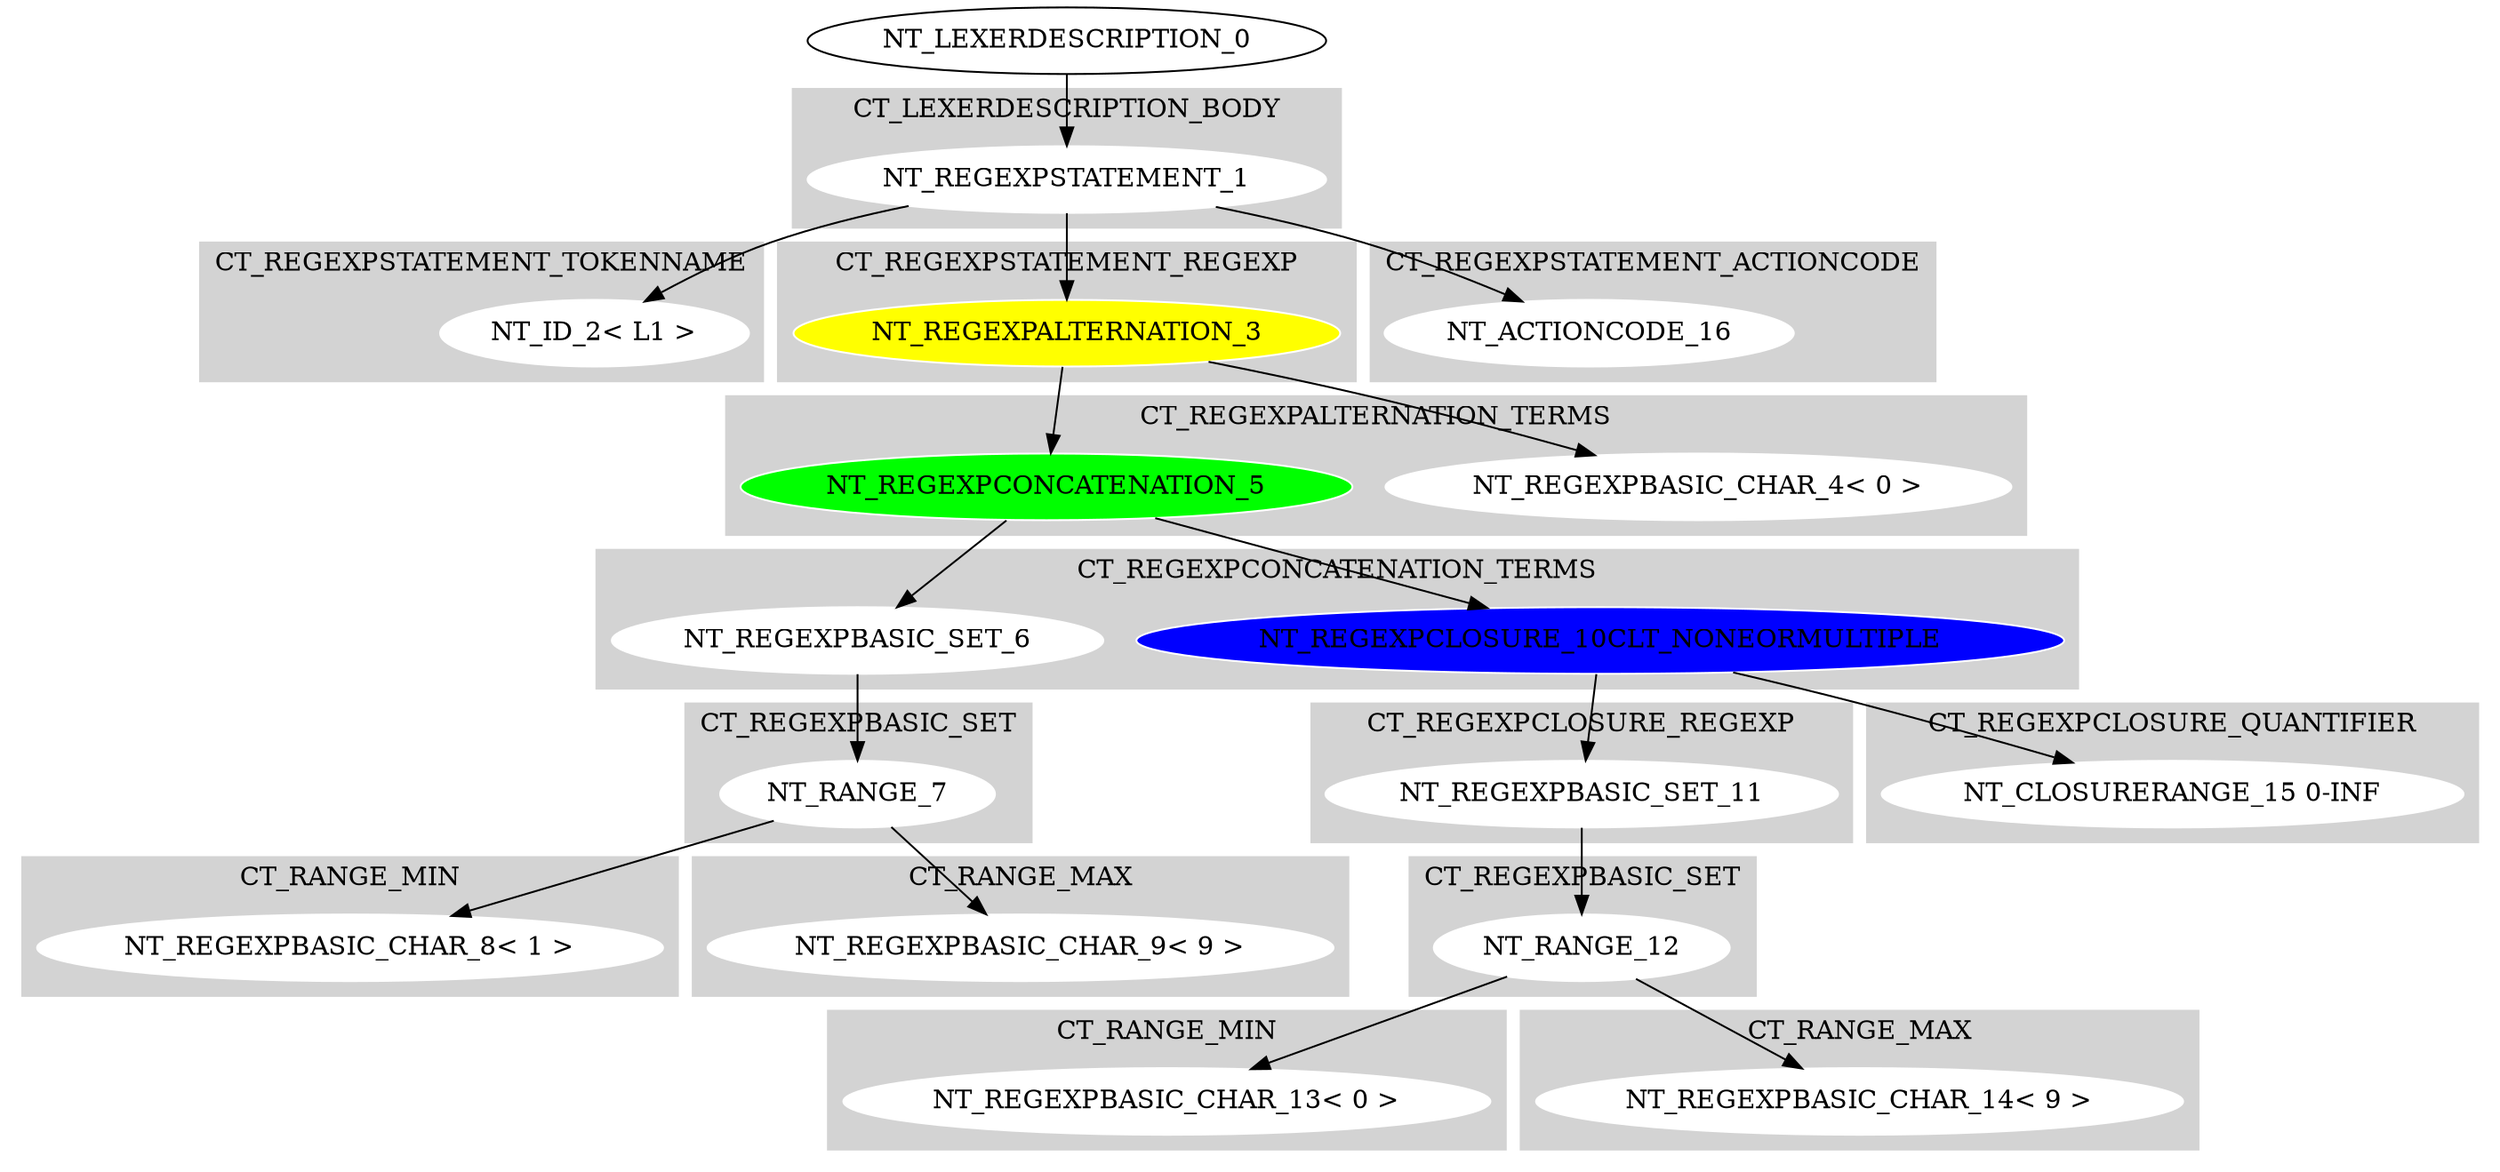 digraph {

subgraph cluster0 {
 node [style=filled,color=white];
 style=filled;
 color=lightgrey;
 label = "CT_LEXERDESCRIPTION_BODY";

"NT_REGEXPSTATEMENT_1"
}
"NT_LEXERDESCRIPTION_0"->"NT_REGEXPSTATEMENT_1"
subgraph cluster1 {
 node [style=filled,color=white];
 style=filled;
 color=lightgrey;
 label = "CT_REGEXPSTATEMENT_TOKENNAME";

"NT_ID_2< L1 >"
}
subgraph cluster2 {
 node [style=filled,color=white];
 style=filled;
 color=lightgrey;
 label = "CT_REGEXPSTATEMENT_REGEXP";

"NT_REGEXPALTERNATION_3"
 [fillcolor = yellow]
}
subgraph cluster3 {
 node [style=filled,color=white];
 style=filled;
 color=lightgrey;
 label = "CT_REGEXPSTATEMENT_ACTIONCODE";

"NT_ACTIONCODE_16"
}
subgraph cluster4 {
 node [style=filled,color=white];
 style=filled;
 color=lightgrey;
 label = "CT_REGEXPSTATEMENT_TOKENNAME";

}
"NT_REGEXPSTATEMENT_1"->"NT_ID_2< L1 >"
"NT_REGEXPSTATEMENT_1"->"NT_REGEXPALTERNATION_3"
subgraph cluster5 {
 node [style=filled,color=white];
 style=filled;
 color=lightgrey;
 label = "CT_REGEXPALTERNATION_TERMS";

"NT_REGEXPBASIC_CHAR_4< 0 >"
"NT_REGEXPCONCATENATION_5"
 [fillcolor = green]}
"NT_REGEXPALTERNATION_3"->"NT_REGEXPBASIC_CHAR_4< 0 >"
"NT_REGEXPALTERNATION_3"->"NT_REGEXPCONCATENATION_5"
subgraph cluster6 {
 node [style=filled,color=white];
 style=filled;
 color=lightgrey;
 label = "CT_REGEXPCONCATENATION_TERMS";

"NT_REGEXPBASIC_SET_6"
"NT_REGEXPCLOSURE_10CLT_NONEORMULTIPLE"
 [fillcolor = blue]
}
"NT_REGEXPCONCATENATION_5"->"NT_REGEXPBASIC_SET_6"
subgraph cluster7 {
 node [style=filled,color=white];
 style=filled;
 color=lightgrey;
 label = "CT_REGEXPBASIC_SET";

"NT_RANGE_7"
}
"NT_REGEXPBASIC_SET_6"->"NT_RANGE_7"
subgraph cluster8 {
 node [style=filled,color=white];
 style=filled;
 color=lightgrey;
 label = "CT_RANGE_MIN";

"NT_REGEXPBASIC_CHAR_8< 1 >"
}
subgraph cluster9 {
 node [style=filled,color=white];
 style=filled;
 color=lightgrey;
 label = "CT_RANGE_MAX";

"NT_REGEXPBASIC_CHAR_9< 9 >"
}
"NT_RANGE_7"->"NT_REGEXPBASIC_CHAR_8< 1 >"
"NT_RANGE_7"->"NT_REGEXPBASIC_CHAR_9< 9 >"
"NT_REGEXPCONCATENATION_5"->"NT_REGEXPCLOSURE_10CLT_NONEORMULTIPLE"
subgraph cluster10 {
 node [style=filled,color=white];
 style=filled;
 color=lightgrey;
 label = "CT_REGEXPCLOSURE_REGEXP";

"NT_REGEXPBASIC_SET_11"
}
subgraph cluster11 {
 node [style=filled,color=white];
 style=filled;
 color=lightgrey;
 label = "CT_REGEXPCLOSURE_QUANTIFIER";

"NT_CLOSURERANGE_15 0-INF"
}
"NT_REGEXPCLOSURE_10CLT_NONEORMULTIPLE"->"NT_REGEXPBASIC_SET_11"
subgraph cluster12 {
 node [style=filled,color=white];
 style=filled;
 color=lightgrey;
 label = "CT_REGEXPBASIC_SET";

"NT_RANGE_12"
}
"NT_REGEXPBASIC_SET_11"->"NT_RANGE_12"
subgraph cluster13 {
 node [style=filled,color=white];
 style=filled;
 color=lightgrey;
 label = "CT_RANGE_MIN";

"NT_REGEXPBASIC_CHAR_13< 0 >"
}
subgraph cluster14 {
 node [style=filled,color=white];
 style=filled;
 color=lightgrey;
 label = "CT_RANGE_MAX";

"NT_REGEXPBASIC_CHAR_14< 9 >"
}
"NT_RANGE_12"->"NT_REGEXPBASIC_CHAR_13< 0 >"
"NT_RANGE_12"->"NT_REGEXPBASIC_CHAR_14< 9 >"
"NT_REGEXPCLOSURE_10CLT_NONEORMULTIPLE"->"NT_CLOSURERANGE_15 0-INF"
"NT_REGEXPSTATEMENT_1"->"NT_ACTIONCODE_16"
}
